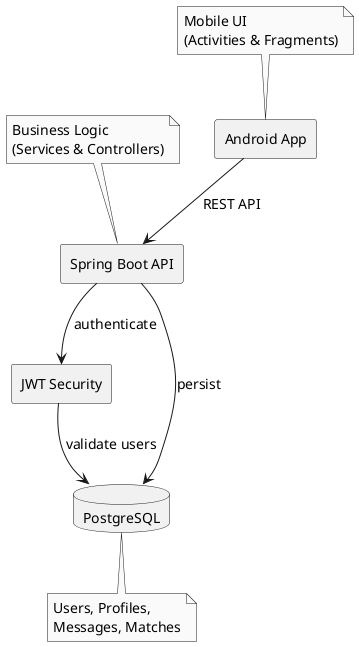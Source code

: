 @startuml Binome Matcher - Minimal Overview

skinparam monochrome true
skinparam shadowing false
skinparam componentStyle rectangle
skinparam defaultFontSize 14

component "Android App" as Client
component "Spring Boot API" as API
component "JWT Security" as Security
database "PostgreSQL" as DB

Client --> API : REST API
API --> Security : authenticate
API --> DB : persist
Security --> DB : validate users

note top of Client : Mobile UI\n(Activities & Fragments)

note top of API : Business Logic\n(Services & Controllers)

note bottom of DB : Users, Profiles,\nMessages, Matches

@enduml
